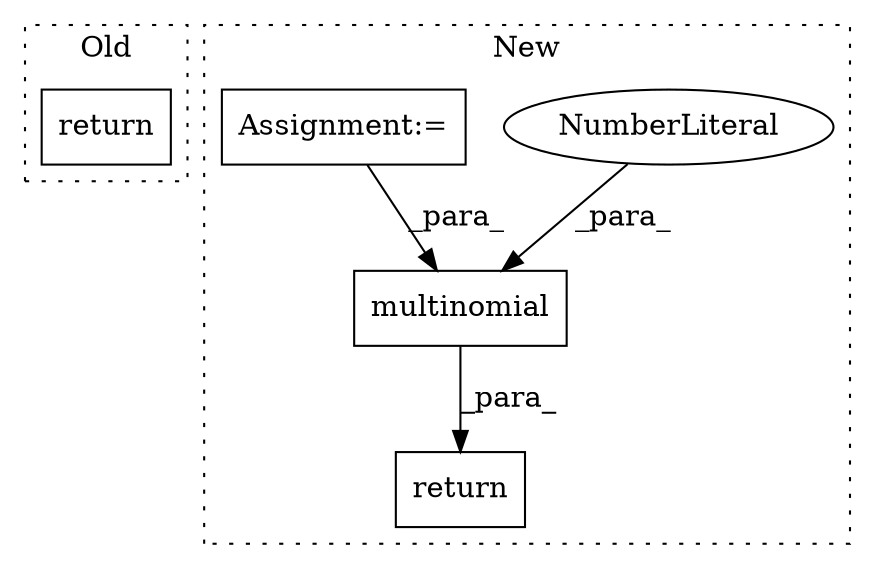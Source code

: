 digraph G {
subgraph cluster0 {
1 [label="return" a="41" s="2272" l="7" shape="box"];
label = "Old";
style="dotted";
}
subgraph cluster1 {
2 [label="multinomial" a="32" s="2331,2348" l="12,1" shape="box"];
3 [label="return" a="41" s="2298" l="7" shape="box"];
4 [label="NumberLiteral" a="34" s="2347" l="1" shape="ellipse"];
5 [label="Assignment:=" a="7" s="2215" l="1" shape="box"];
label = "New";
style="dotted";
}
2 -> 3 [label="_para_"];
4 -> 2 [label="_para_"];
5 -> 2 [label="_para_"];
}